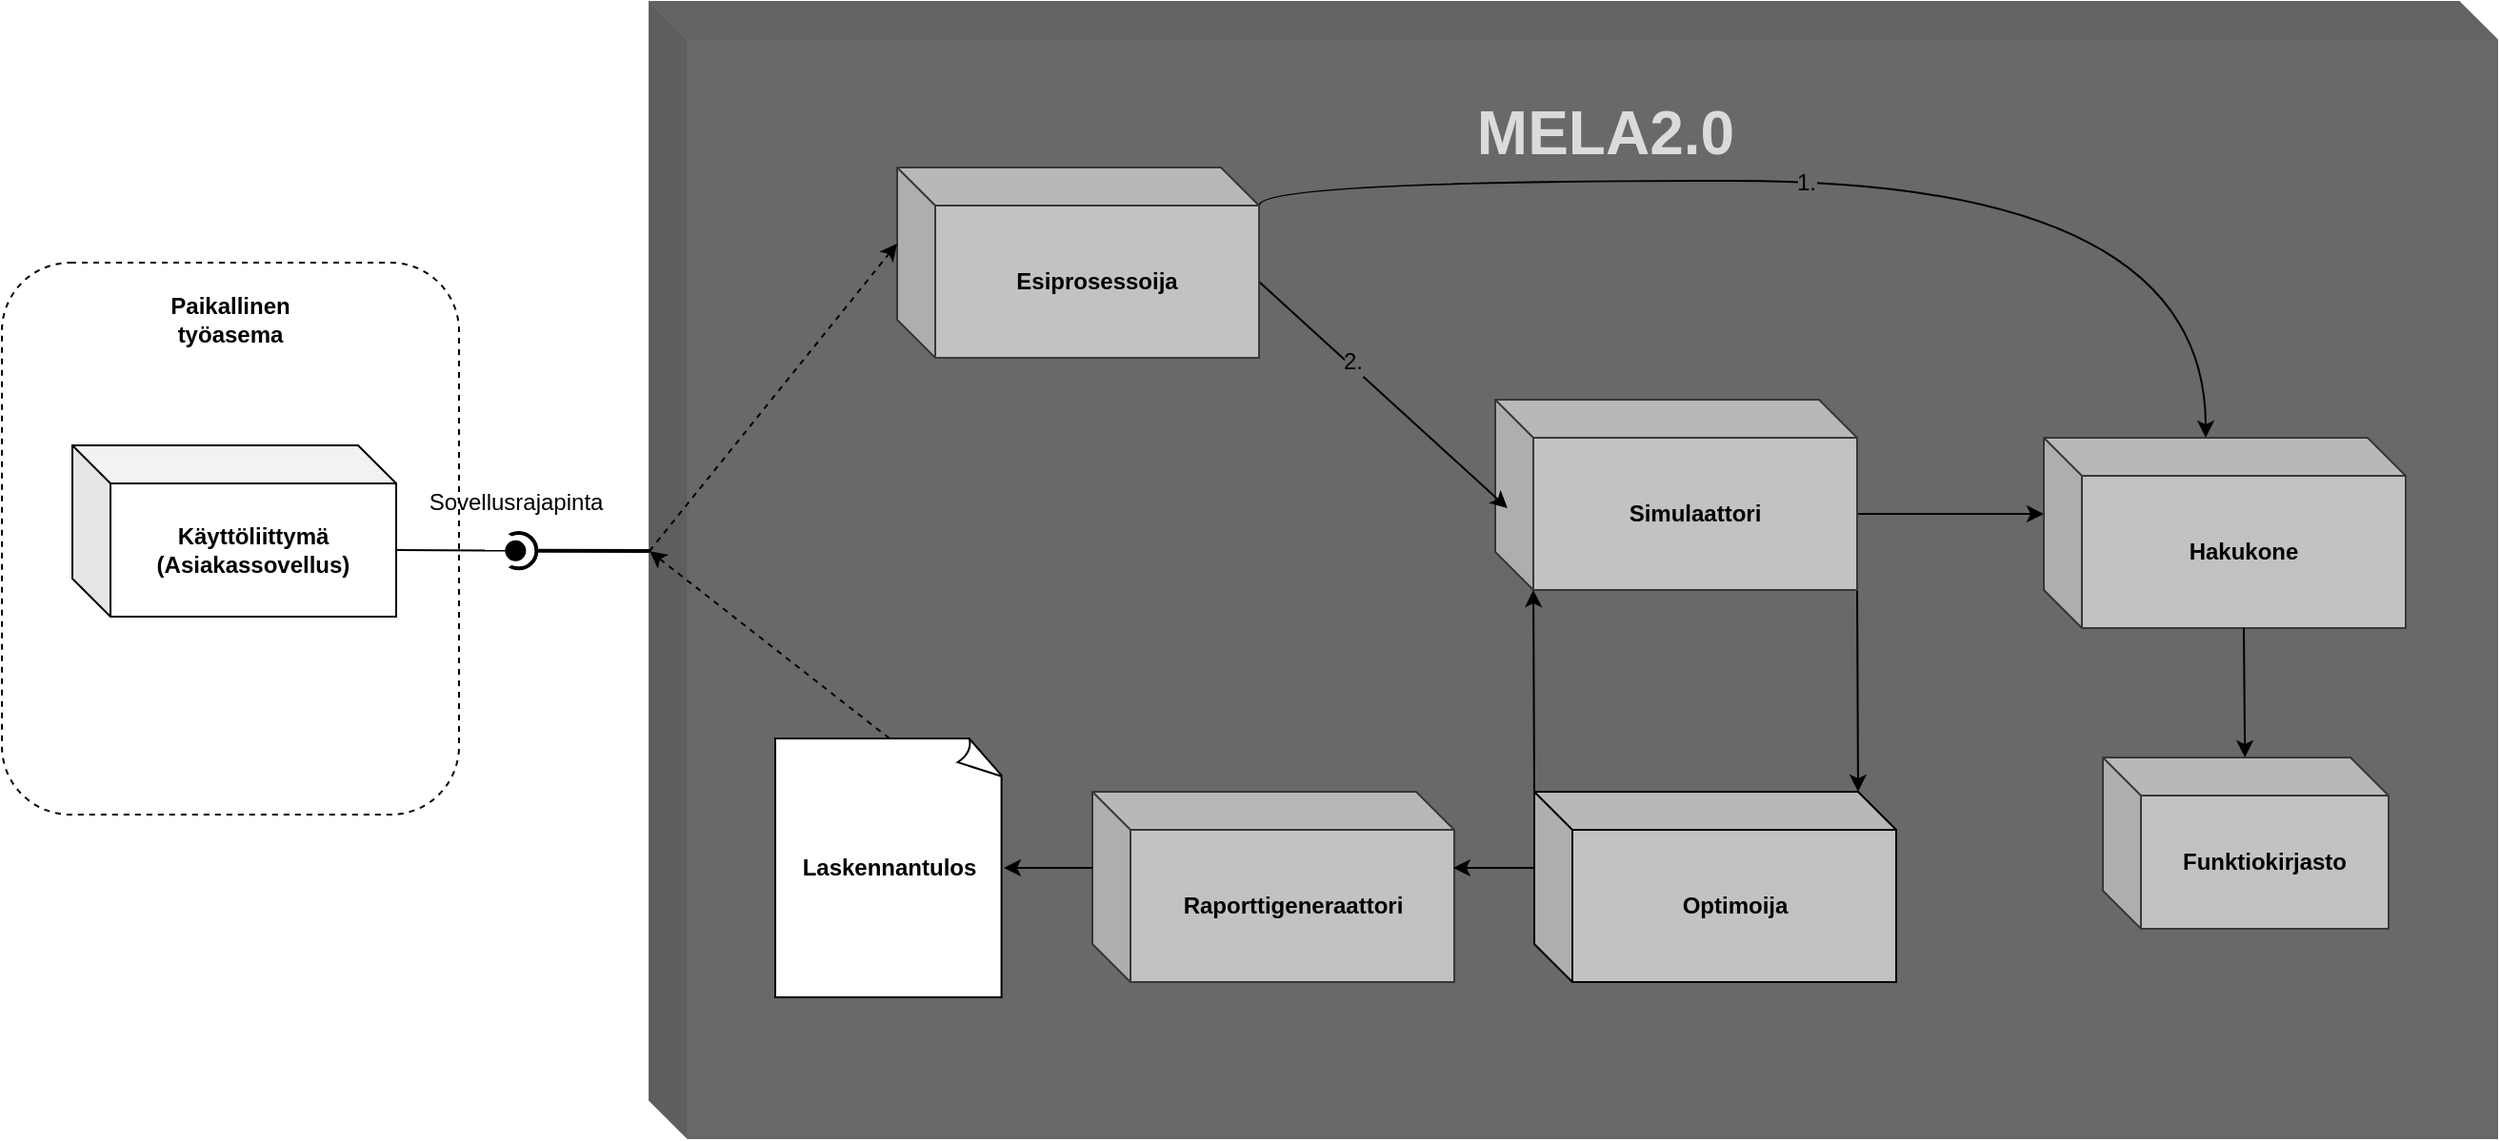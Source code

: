 <mxfile version="11.1.2" type="device"><diagram id="jKJ1T0oWRmUnNog0w9CV" name="Page-1"><mxGraphModel dx="595" dy="793" grid="1" gridSize="10" guides="1" tooltips="1" connect="1" arrows="1" fold="1" page="1" pageScale="1" pageWidth="827" pageHeight="1169" math="0" shadow="0"><root><mxCell id="0"/><mxCell id="1" parent="0"/><mxCell id="aWVFv2CRBV7xXs2rGomi-29" value="" style="rounded=1;whiteSpace=wrap;html=1;dashed=1;" vertex="1" parent="1"><mxGeometry x="950" y="260" width="240" height="290" as="geometry"/></mxCell><mxCell id="aWVFv2CRBV7xXs2rGomi-1" value="" style="shape=cube;whiteSpace=wrap;html=1;boundedLbl=1;backgroundOutline=1;darkOpacity=0.05;darkOpacity2=0.1;fontSize=12;fillColor=#696969;strokeColor=#666666;fontColor=#333333;" vertex="1" parent="1"><mxGeometry x="1290" y="123" width="970" height="597" as="geometry"/></mxCell><mxCell id="aWVFv2CRBV7xXs2rGomi-2" value="MELA2.0" style="text;html=1;strokeColor=none;fillColor=none;align=center;verticalAlign=middle;whiteSpace=wrap;rounded=0;fontSize=32;fontColor=#DBDBDB;fontStyle=1" vertex="1" parent="1"><mxGeometry x="1712" y="166.5" width="160" height="50" as="geometry"/></mxCell><mxCell id="aWVFv2CRBV7xXs2rGomi-3" value="Raporttigeneraattori" style="shape=cube;whiteSpace=wrap;html=1;boundedLbl=1;backgroundOutline=1;darkOpacity=0.05;darkOpacity2=0.1;fontSize=12;fillColor=#C2C2C2;strokeColor=#36393d;fontStyle=1" vertex="1" parent="1"><mxGeometry x="1522.5" y="538" width="190" height="100" as="geometry"/></mxCell><mxCell id="aWVFv2CRBV7xXs2rGomi-4" style="edgeStyle=none;rounded=0;orthogonalLoop=1;jettySize=auto;html=1;exitX=1;exitY=1;exitDx=0;exitDy=0;exitPerimeter=0;entryX=0;entryY=0;entryDx=170;entryDy=0;entryPerimeter=0;fontSize=12;fontColor=#000000;" edge="1" parent="1" source="aWVFv2CRBV7xXs2rGomi-6" target="aWVFv2CRBV7xXs2rGomi-10"><mxGeometry relative="1" as="geometry"/></mxCell><mxCell id="aWVFv2CRBV7xXs2rGomi-5" style="edgeStyle=none;rounded=0;orthogonalLoop=1;jettySize=auto;html=1;exitX=0;exitY=0;exitDx=190;exitDy=60;exitPerimeter=0;entryX=0;entryY=0;entryDx=0;entryDy=40;entryPerimeter=0;endArrow=classic;endFill=1;endSize=6;strokeWidth=1;" edge="1" parent="1" source="aWVFv2CRBV7xXs2rGomi-6" target="aWVFv2CRBV7xXs2rGomi-7"><mxGeometry relative="1" as="geometry"/></mxCell><mxCell id="aWVFv2CRBV7xXs2rGomi-6" value="Simulaattori" style="shape=cube;whiteSpace=wrap;html=1;boundedLbl=1;backgroundOutline=1;darkOpacity=0.05;darkOpacity2=0.1;fontSize=12;fillColor=#C2C2C2;strokeColor=#36393d;fontStyle=1" vertex="1" parent="1"><mxGeometry x="1734" y="332" width="190" height="100" as="geometry"/></mxCell><mxCell id="aWVFv2CRBV7xXs2rGomi-7" value="Hakukone" style="shape=cube;whiteSpace=wrap;html=1;boundedLbl=1;backgroundOutline=1;darkOpacity=0.05;darkOpacity2=0.1;fontSize=12;fillColor=#C2C2C2;strokeColor=#36393d;fontStyle=1" vertex="1" parent="1"><mxGeometry x="2022" y="352" width="190" height="100" as="geometry"/></mxCell><mxCell id="aWVFv2CRBV7xXs2rGomi-8" style="edgeStyle=none;rounded=0;orthogonalLoop=1;jettySize=auto;html=1;exitX=0;exitY=0;exitDx=0;exitDy=0;exitPerimeter=0;entryX=0;entryY=0;entryDx=20;entryDy=100;entryPerimeter=0;fontSize=12;fontColor=#000000;" edge="1" parent="1" source="aWVFv2CRBV7xXs2rGomi-10" target="aWVFv2CRBV7xXs2rGomi-6"><mxGeometry relative="1" as="geometry"/></mxCell><mxCell id="aWVFv2CRBV7xXs2rGomi-9" style="rounded=0;orthogonalLoop=1;jettySize=auto;html=1;exitX=0;exitY=0;exitDx=0;exitDy=40;exitPerimeter=0;entryX=0.997;entryY=0.4;entryDx=0;entryDy=0;entryPerimeter=0;" edge="1" parent="1" source="aWVFv2CRBV7xXs2rGomi-10" target="aWVFv2CRBV7xXs2rGomi-3"><mxGeometry relative="1" as="geometry"/></mxCell><mxCell id="aWVFv2CRBV7xXs2rGomi-10" value="Optimoija" style="shape=cube;whiteSpace=wrap;html=1;boundedLbl=1;backgroundOutline=1;darkOpacity=0.05;darkOpacity2=0.1;fontSize=12;fillColor=#C2C2C2;strokeColor=#000000;fontStyle=1" vertex="1" parent="1"><mxGeometry x="1754.5" y="538" width="190" height="100" as="geometry"/></mxCell><mxCell id="aWVFv2CRBV7xXs2rGomi-11" value="" style="group;fontSize=12;" vertex="1" connectable="0" parent="1"><mxGeometry x="1650" y="549.5" width="300" height="160" as="geometry"/></mxCell><mxCell id="aWVFv2CRBV7xXs2rGomi-12" value="Laskennantulos" style="whiteSpace=wrap;html=1;shape=mxgraph.basic.document;fontSize=12;fontStyle=1" vertex="1" parent="1"><mxGeometry x="1356" y="510" width="120" height="136" as="geometry"/></mxCell><mxCell id="aWVFv2CRBV7xXs2rGomi-13" style="edgeStyle=none;rounded=0;orthogonalLoop=1;jettySize=auto;html=1;exitX=0;exitY=0;exitDx=0;exitDy=40;exitPerimeter=0;entryX=1;entryY=0.5;entryDx=0;entryDy=0;entryPerimeter=0;fontSize=12;fontColor=#000000;" edge="1" parent="1" source="aWVFv2CRBV7xXs2rGomi-3" target="aWVFv2CRBV7xXs2rGomi-12"><mxGeometry relative="1" as="geometry"/></mxCell><mxCell id="aWVFv2CRBV7xXs2rGomi-14" style="edgeStyle=none;rounded=0;orthogonalLoop=1;jettySize=auto;html=1;exitX=0;exitY=0;exitDx=190;exitDy=60;exitPerimeter=0;entryX=0.034;entryY=0.57;entryDx=0;entryDy=0;entryPerimeter=0;strokeColor=#000000;" edge="1" parent="1" source="aWVFv2CRBV7xXs2rGomi-18" target="aWVFv2CRBV7xXs2rGomi-6"><mxGeometry relative="1" as="geometry"/></mxCell><mxCell id="aWVFv2CRBV7xXs2rGomi-15" value="2." style="text;html=1;resizable=0;points=[];align=center;verticalAlign=middle;labelBackgroundColor=#696969;" vertex="1" connectable="0" parent="aWVFv2CRBV7xXs2rGomi-14"><mxGeometry x="-0.269" y="2" relative="1" as="geometry"><mxPoint as="offset"/></mxGeometry></mxCell><mxCell id="aWVFv2CRBV7xXs2rGomi-16" style="edgeStyle=orthogonalEdgeStyle;rounded=0;orthogonalLoop=1;jettySize=auto;html=1;exitX=0;exitY=0;exitDx=190;exitDy=20;exitPerimeter=0;entryX=0;entryY=0;entryDx=85;entryDy=0;entryPerimeter=0;endArrow=classic;endFill=1;endSize=6;strokeWidth=1;curved=1;" edge="1" parent="1" source="aWVFv2CRBV7xXs2rGomi-18" target="aWVFv2CRBV7xXs2rGomi-7"><mxGeometry relative="1" as="geometry"><Array as="points"><mxPoint x="1610" y="217"/><mxPoint x="2107" y="217"/></Array></mxGeometry></mxCell><mxCell id="aWVFv2CRBV7xXs2rGomi-17" value="1." style="text;html=1;resizable=0;points=[];align=center;verticalAlign=middle;labelBackgroundColor=#696969;" vertex="1" connectable="0" parent="aWVFv2CRBV7xXs2rGomi-16"><mxGeometry x="-0.07" y="-1" relative="1" as="geometry"><mxPoint as="offset"/></mxGeometry></mxCell><mxCell id="aWVFv2CRBV7xXs2rGomi-18" value="Esiprosessoija" style="shape=cube;whiteSpace=wrap;html=1;boundedLbl=1;backgroundOutline=1;darkOpacity=0.05;darkOpacity2=0.1;fontSize=12;fillColor=#C2C2C2;strokeColor=#36393d;fontStyle=1" vertex="1" parent="1"><mxGeometry x="1420" y="210" width="190" height="100" as="geometry"/></mxCell><mxCell id="aWVFv2CRBV7xXs2rGomi-19" value="&lt;div&gt;Käyttöliittymä (Asiakassovellus)&lt;br&gt;&lt;/div&gt;" style="shape=cube;whiteSpace=wrap;html=1;boundedLbl=1;backgroundOutline=1;darkOpacity=0.05;darkOpacity2=0.1;fontSize=12;fontStyle=1" vertex="1" parent="1"><mxGeometry x="987" y="356" width="170" height="90" as="geometry"/></mxCell><mxCell id="aWVFv2CRBV7xXs2rGomi-20" value="" style="edgeStyle=none;rounded=0;orthogonalLoop=1;jettySize=auto;html=1;exitX=0;exitY=0;exitDx=105;exitDy=100;exitPerimeter=0;fontSize=12;fontColor=#000000;" edge="1" parent="1" source="aWVFv2CRBV7xXs2rGomi-7" target="aWVFv2CRBV7xXs2rGomi-21"><mxGeometry x="0.033" relative="1" as="geometry"><mxPoint as="offset"/><mxPoint x="1692" y="506" as="targetPoint"/></mxGeometry></mxCell><mxCell id="aWVFv2CRBV7xXs2rGomi-21" value="Funktiokirjasto" style="shape=cube;whiteSpace=wrap;html=1;boundedLbl=1;backgroundOutline=1;darkOpacity=0.05;darkOpacity2=0.1;fontSize=12;fillColor=#C2C2C2;strokeColor=#36393d;fontStyle=1" vertex="1" parent="1"><mxGeometry x="2053" y="520" width="150" height="90" as="geometry"/></mxCell><mxCell id="aWVFv2CRBV7xXs2rGomi-22" value="" style="ellipse;whiteSpace=wrap;html=1;aspect=fixed;shadow=0;strokeColor=#000000;fillColor=#ffffff;direction=east;rotation=-90;strokeWidth=2;" vertex="1" parent="1"><mxGeometry x="1212" y="402" width="18.667" height="18.667" as="geometry"/></mxCell><mxCell id="aWVFv2CRBV7xXs2rGomi-23" value="" style="ellipse;whiteSpace=wrap;html=1;aspect=fixed;shadow=0;strokeColor=none;fillColor=#ffffff;direction=east;rotation=-90;" vertex="1" parent="1"><mxGeometry x="1203" y="402" width="18.667" height="18.667" as="geometry"/></mxCell><mxCell id="aWVFv2CRBV7xXs2rGomi-24" value="" style="endArrow=none;html=1;entryX=0.5;entryY=1;entryDx=0;entryDy=0;exitX=0;exitY=0;exitDx=0;exitDy=288.5;exitPerimeter=0;strokeWidth=2;" edge="1" parent="1" source="aWVFv2CRBV7xXs2rGomi-1" target="aWVFv2CRBV7xXs2rGomi-22"><mxGeometry width="50" height="50" relative="1" as="geometry"><mxPoint x="1288" y="264" as="sourcePoint"/><mxPoint x="1297" y="384" as="targetPoint"/></mxGeometry></mxCell><mxCell id="aWVFv2CRBV7xXs2rGomi-25" style="rounded=0;orthogonalLoop=1;jettySize=auto;html=1;exitX=0;exitY=0;exitDx=170;exitDy=55;exitPerimeter=0;endArrow=oval;endFill=1;strokeWidth=1;endSize=10;entryX=0.5;entryY=1;entryDx=0;entryDy=0;" edge="1" parent="1" source="aWVFv2CRBV7xXs2rGomi-19"><mxGeometry relative="1" as="geometry"><mxPoint x="1219" y="304" as="sourcePoint"/><mxPoint x="1219.667" y="411.333" as="targetPoint"/></mxGeometry></mxCell><mxCell id="aWVFv2CRBV7xXs2rGomi-26" value="Sovellusrajapinta" style="text;html=1;strokeColor=none;fillColor=none;align=center;verticalAlign=middle;whiteSpace=wrap;rounded=0;" vertex="1" parent="1"><mxGeometry x="1200" y="376" width="40" height="20" as="geometry"/></mxCell><mxCell id="aWVFv2CRBV7xXs2rGomi-27" value="" style="endArrow=classic;dashed=1;html=1;strokeWidth=1;entryX=0;entryY=0;entryDx=0;entryDy=40;entryPerimeter=0;endFill=1;exitX=0;exitY=0;exitDx=0;exitDy=288.5;exitPerimeter=0;" edge="1" parent="1" source="aWVFv2CRBV7xXs2rGomi-1" target="aWVFv2CRBV7xXs2rGomi-18"><mxGeometry width="50" height="50" relative="1" as="geometry"><mxPoint x="1289" y="370" as="sourcePoint"/><mxPoint x="1050" y="700" as="targetPoint"/></mxGeometry></mxCell><mxCell id="aWVFv2CRBV7xXs2rGomi-28" value="" style="endArrow=classic;dashed=1;html=1;strokeWidth=1;entryX=0;entryY=0;entryDx=0;entryDy=288.5;entryPerimeter=0;exitX=0.5;exitY=0;exitDx=0;exitDy=0;exitPerimeter=0;endFill=1;" edge="1" parent="1" source="aWVFv2CRBV7xXs2rGomi-12" target="aWVFv2CRBV7xXs2rGomi-1"><mxGeometry width="50" height="50" relative="1" as="geometry"><mxPoint x="1000" y="750" as="sourcePoint"/><mxPoint x="1130" y="440" as="targetPoint"/></mxGeometry></mxCell><mxCell id="aWVFv2CRBV7xXs2rGomi-30" value="Paikallinen työasema" style="text;html=1;strokeColor=none;fillColor=none;align=center;verticalAlign=middle;whiteSpace=wrap;rounded=0;fontStyle=1" vertex="1" parent="1"><mxGeometry x="1050" y="280" width="40" height="20" as="geometry"/></mxCell></root></mxGraphModel></diagram></mxfile>